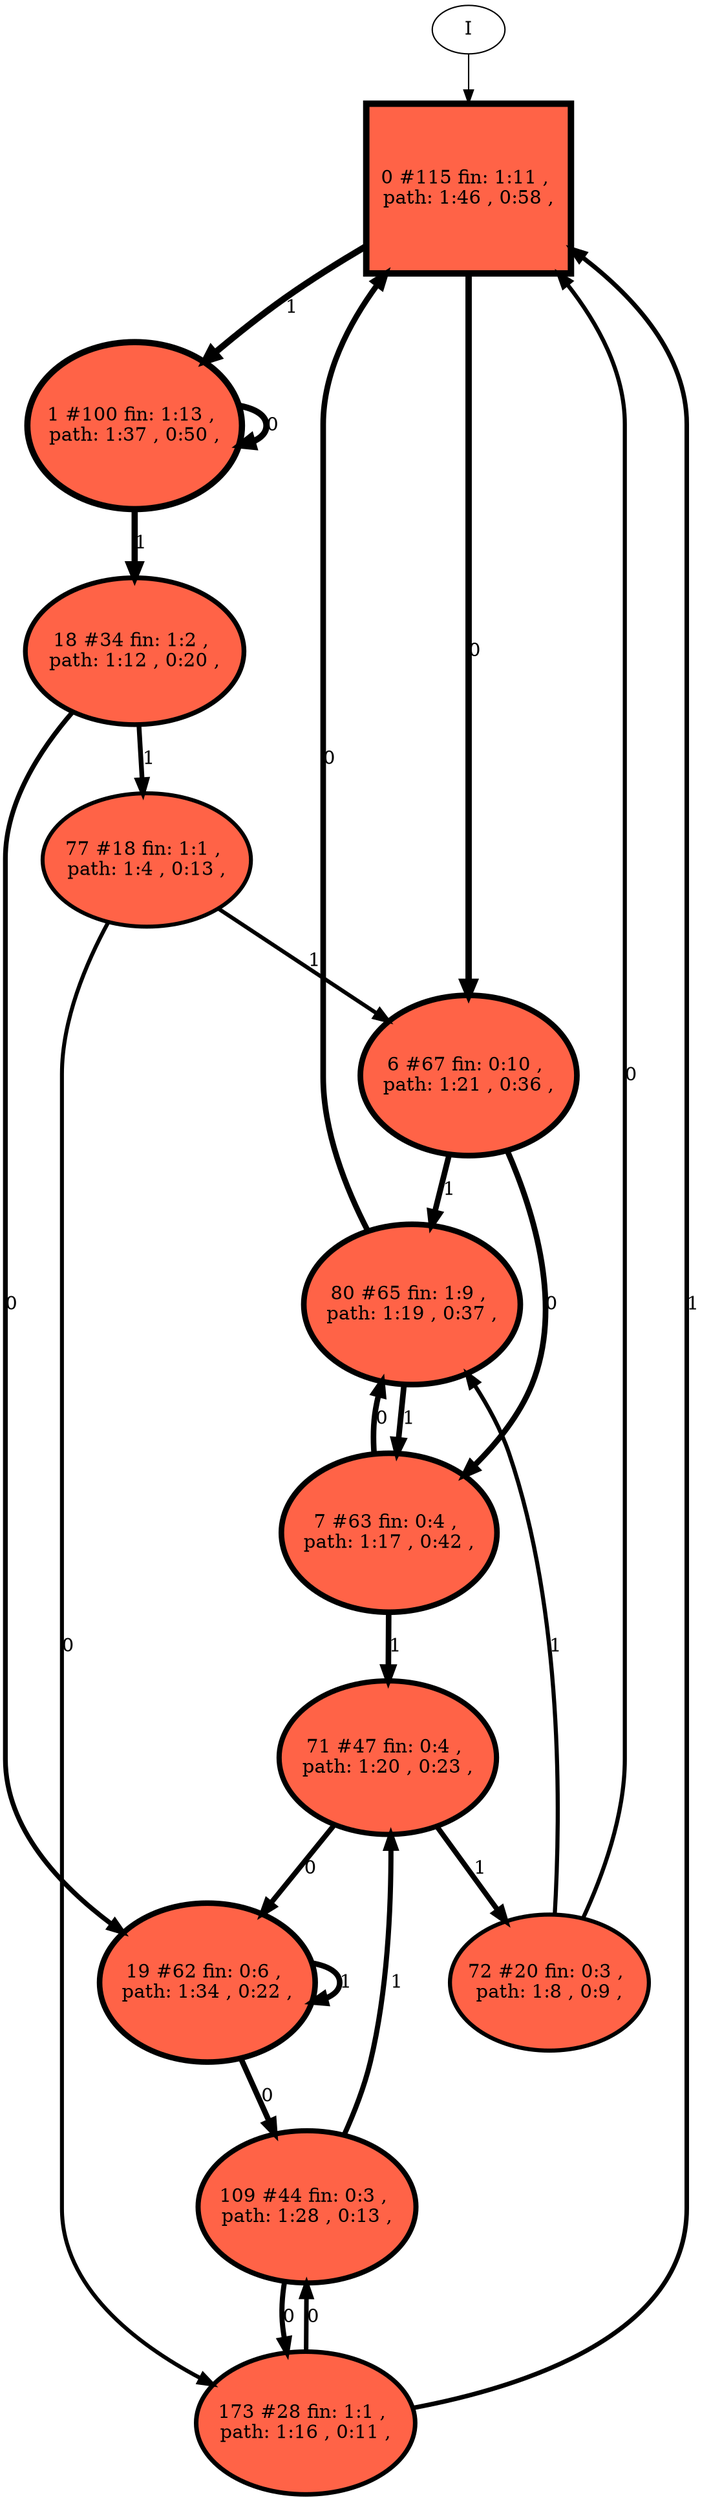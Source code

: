 // produced with flexfringe // 
digraph DFA {
	0 [label="root" shape=box];
		I -> 0;
	0 [ label="0 #115 fin: 1:11 , 
 path: 1:46 , 0:58 , " , style=filled, fillcolor="tomato", width=1.74982, height=1.74982, penwidth=4.75359];
		0 -> 1 [label="1 " , penwidth=4.75359 ];
		0 -> 6 [label="0 " , penwidth=4.75359 ];
	1 [ label="1 #100 fin: 1:13 , 
 path: 1:37 , 0:50 , " , style=filled, fillcolor="tomato", width=1.72546, height=1.72546, penwidth=4.61512];
		1 -> 18 [label="1 " , penwidth=4.61512 ];
		1 -> 1 [label="0 " , penwidth=4.61512 ];
	6 [ label="6 #67 fin: 0:10 , 
 path: 1:21 , 0:36 , " , style=filled, fillcolor="tomato", width=1.6524, height=1.6524, penwidth=4.21951];
		6 -> 80 [label="1 " , penwidth=4.21951 ];
		6 -> 7 [label="0 " , penwidth=4.21951 ];
	18 [ label="18 #34 fin: 1:2 , 
 path: 1:12 , 0:20 , " , style=filled, fillcolor="tomato", width=1.5163, height=1.5163, penwidth=3.55535];
		18 -> 77 [label="1 " , penwidth=3.55535 ];
		18 -> 19 [label="0 " , penwidth=3.55535 ];
	80 [ label="80 #65 fin: 1:9 , 
 path: 1:19 , 0:37 , " , style=filled, fillcolor="tomato", width=1.64667, height=1.64667, penwidth=4.18965];
		80 -> 7 [label="1 " , penwidth=4.18965 ];
		80 -> 0 [label="0 " , penwidth=4.18965 ];
	7 [ label="7 #63 fin: 0:4 , 
 path: 1:17 , 0:42 , " , style=filled, fillcolor="tomato", width=1.64072, height=1.64072, penwidth=4.15888];
		7 -> 71 [label="1 " , penwidth=4.15888 ];
		7 -> 80 [label="0 " , penwidth=4.15888 ];
	77 [ label="77 #18 fin: 1:1 , 
 path: 1:4 , 0:13 , " , style=filled, fillcolor="tomato", width=1.37231, height=1.37231, penwidth=2.94444];
		77 -> 6 [label="1 " , penwidth=2.94444 ];
		77 -> 173 [label="0 " , penwidth=2.94444 ];
	19 [ label="19 #62 fin: 0:6 , 
 path: 1:34 , 0:22 , " , style=filled, fillcolor="tomato", width=1.63766, height=1.63766, penwidth=4.14313];
		19 -> 19 [label="1 " , penwidth=4.14313 ];
		19 -> 109 [label="0 " , penwidth=4.14313 ];
	71 [ label="71 #47 fin: 0:4 , 
 path: 1:20 , 0:23 , " , style=filled, fillcolor="tomato", width=1.58334, height=1.58334, penwidth=3.8712];
		71 -> 72 [label="1 " , penwidth=3.8712 ];
		71 -> 19 [label="0 " , penwidth=3.8712 ];
	173 [ label="173 #28 fin: 1:1 , 
 path: 1:16 , 0:11 , " , style=filled, fillcolor="tomato", width=1.47414, height=1.47414, penwidth=3.3673];
		173 -> 0 [label="1 " , penwidth=3.3673 ];
		173 -> 109 [label="0 " , penwidth=3.3673 ];
	109 [ label="109 #44 fin: 0:3 , 
 path: 1:28 , 0:13 , " , style=filled, fillcolor="tomato", width=1.57, height=1.57, penwidth=3.80666];
		109 -> 71 [label="1 " , penwidth=3.80666 ];
		109 -> 173 [label="0 " , penwidth=3.80666 ];
	72 [ label="72 #20 fin: 0:3 , 
 path: 1:8 , 0:9 , " , style=filled, fillcolor="tomato", width=1.39736, height=1.39736, penwidth=3.04452];
		72 -> 80 [label="1 " , penwidth=3.04452 ];
		72 -> 0 [label="0 " , penwidth=3.04452 ];
}
